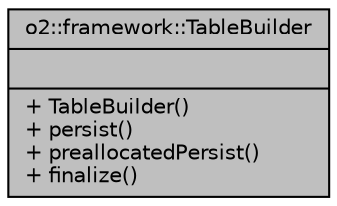 digraph "o2::framework::TableBuilder"
{
 // INTERACTIVE_SVG=YES
  bgcolor="transparent";
  edge [fontname="Helvetica",fontsize="10",labelfontname="Helvetica",labelfontsize="10"];
  node [fontname="Helvetica",fontsize="10",shape=record];
  Node1 [label="{o2::framework::TableBuilder\n||+ TableBuilder()\l+ persist()\l+ preallocatedPersist()\l+ finalize()\l}",height=0.2,width=0.4,color="black", fillcolor="grey75", style="filled" fontcolor="black"];
}
